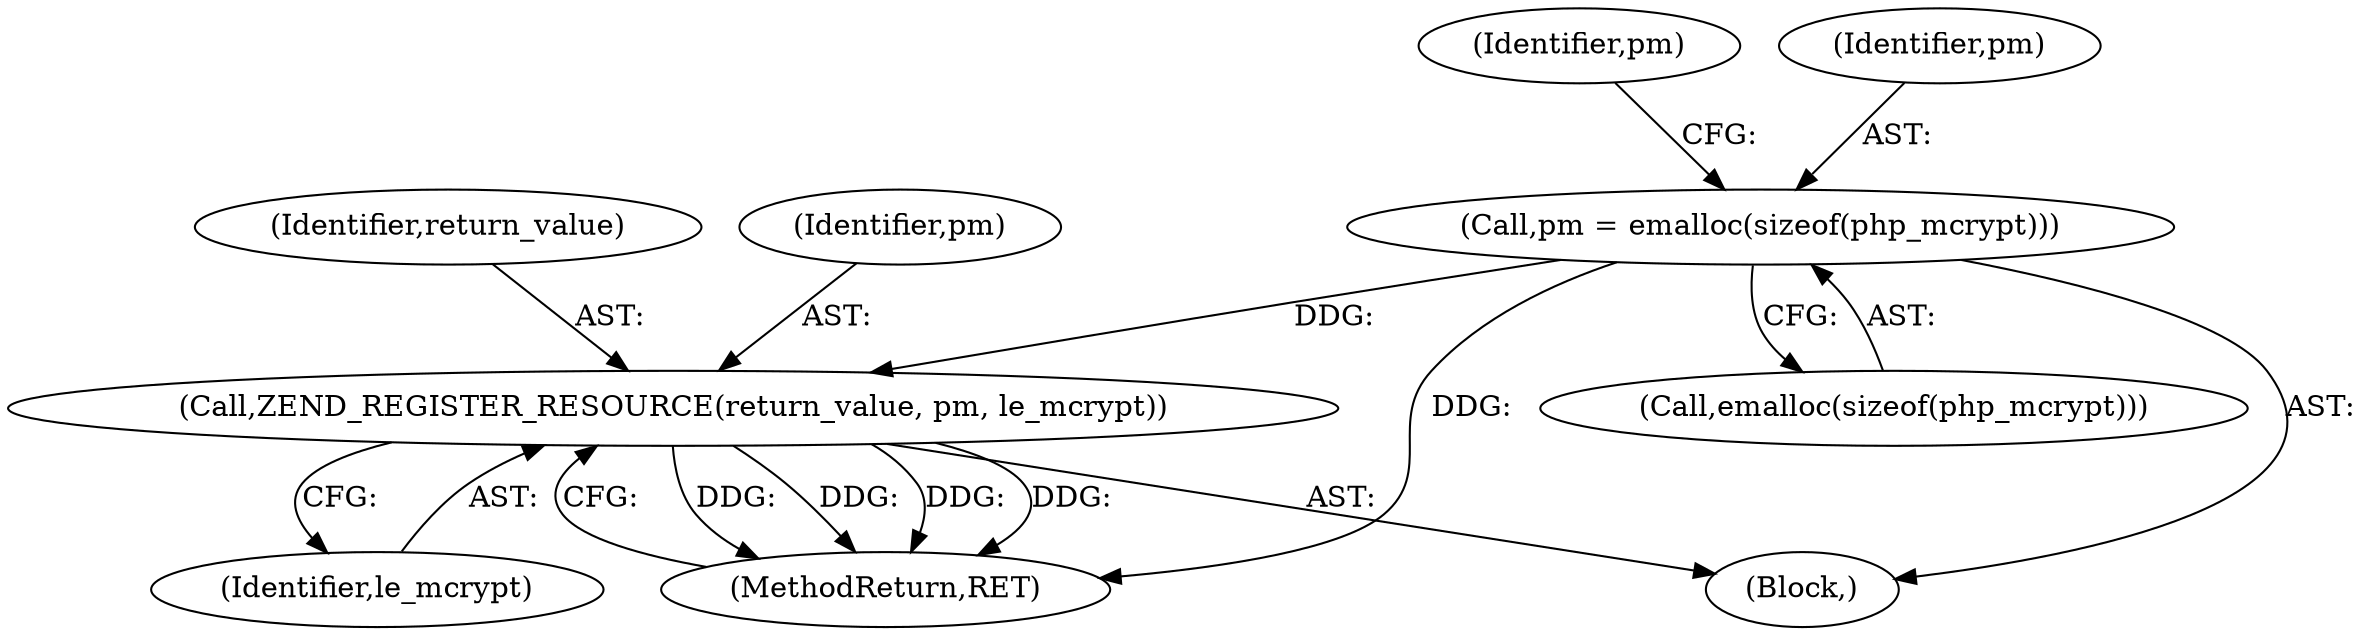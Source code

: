 digraph "0_php-src_6c5211a0cef0cc2854eaa387e0eb036e012904d0?w=1@API" {
"1000142" [label="(Call,pm = emalloc(sizeof(php_mcrypt)))"];
"1000157" [label="(Call,ZEND_REGISTER_RESOURCE(return_value, pm, le_mcrypt))"];
"1000157" [label="(Call,ZEND_REGISTER_RESOURCE(return_value, pm, le_mcrypt))"];
"1000160" [label="(Identifier,le_mcrypt)"];
"1000141" [label="(Block,)"];
"1000159" [label="(Identifier,pm)"];
"1000161" [label="(MethodReturn,RET)"];
"1000142" [label="(Call,pm = emalloc(sizeof(php_mcrypt)))"];
"1000158" [label="(Identifier,return_value)"];
"1000149" [label="(Identifier,pm)"];
"1000143" [label="(Identifier,pm)"];
"1000144" [label="(Call,emalloc(sizeof(php_mcrypt)))"];
"1000142" -> "1000141"  [label="AST: "];
"1000142" -> "1000144"  [label="CFG: "];
"1000143" -> "1000142"  [label="AST: "];
"1000144" -> "1000142"  [label="AST: "];
"1000149" -> "1000142"  [label="CFG: "];
"1000142" -> "1000161"  [label="DDG: "];
"1000142" -> "1000157"  [label="DDG: "];
"1000157" -> "1000141"  [label="AST: "];
"1000157" -> "1000160"  [label="CFG: "];
"1000158" -> "1000157"  [label="AST: "];
"1000159" -> "1000157"  [label="AST: "];
"1000160" -> "1000157"  [label="AST: "];
"1000161" -> "1000157"  [label="CFG: "];
"1000157" -> "1000161"  [label="DDG: "];
"1000157" -> "1000161"  [label="DDG: "];
"1000157" -> "1000161"  [label="DDG: "];
"1000157" -> "1000161"  [label="DDG: "];
}
